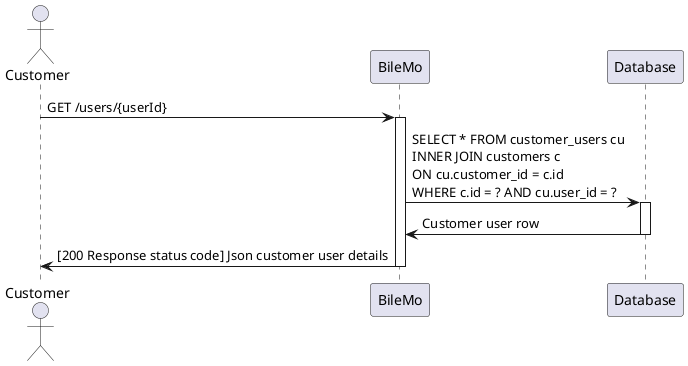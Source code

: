 @startuml

actor Customer
participant BileMo
participant "Database" as DB

Customer -> BileMo : GET /users/{userId}
activate BileMo
BileMo -> DB : SELECT * FROM customer_users cu \nINNER JOIN customers c \nON cu.customer_id = c.id \nWHERE c.id = ? AND cu.user_id = ?
activate DB
DB -> BileMo : Customer user row
deactivate DB
BileMo -> Customer : [200 Response status code] Json customer user details
deactivate BileMo


@enduml
